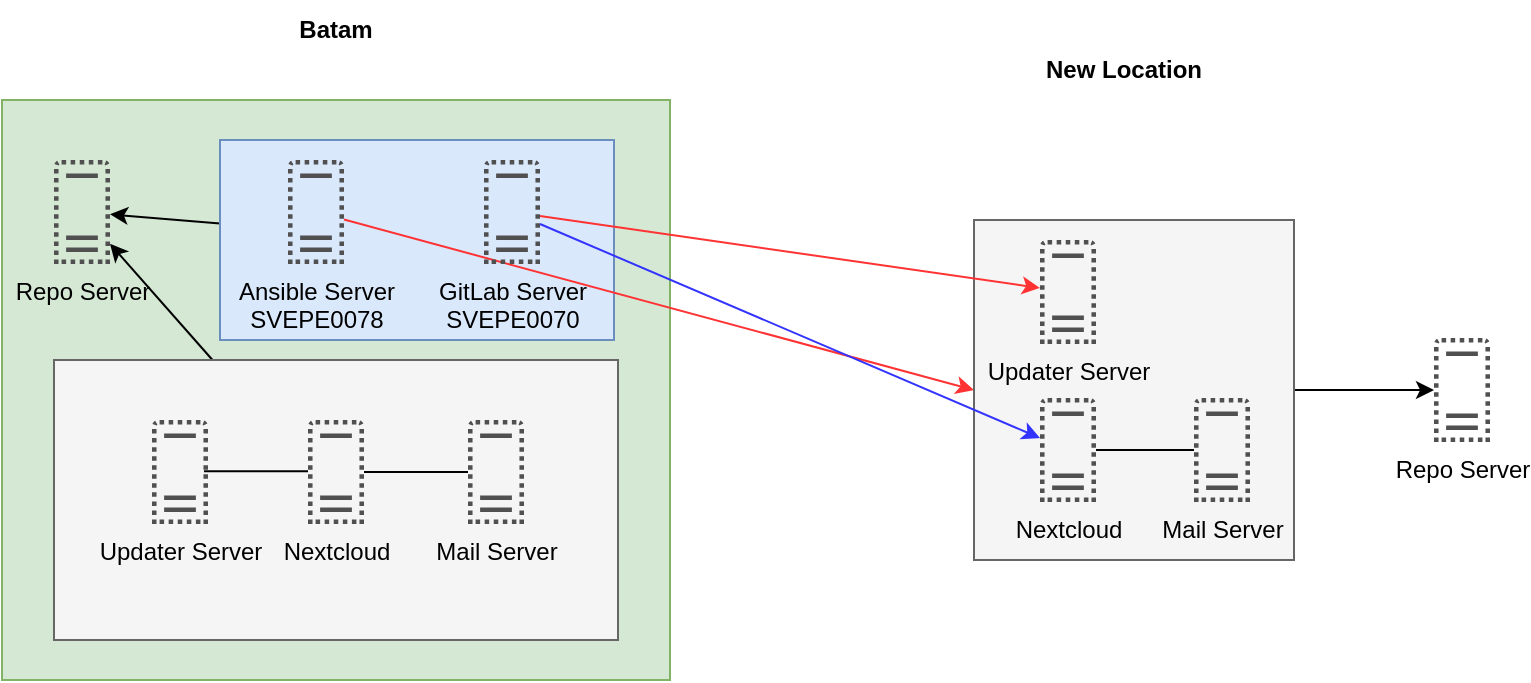 <mxfile version="26.1.1">
  <diagram name="Page-1" id="Yay8gkdrrfTUArw_L0t_">
    <mxGraphModel dx="1155" dy="623" grid="1" gridSize="10" guides="1" tooltips="1" connect="1" arrows="1" fold="1" page="1" pageScale="1" pageWidth="850" pageHeight="1400" math="0" shadow="0">
      <root>
        <mxCell id="0" />
        <mxCell id="1" parent="0" />
        <mxCell id="YleI4EzTrmfIdfU0BML3-26" value="Batam" style="rounded=0;whiteSpace=wrap;html=1;fillColor=#d5e8d4;strokeColor=#82b366;" vertex="1" parent="1">
          <mxGeometry x="24" y="240" width="334" height="290" as="geometry" />
        </mxCell>
        <mxCell id="YleI4EzTrmfIdfU0BML3-45" style="edgeStyle=none;rounded=0;orthogonalLoop=1;jettySize=auto;html=1;" edge="1" parent="1" source="YleI4EzTrmfIdfU0BML3-27" target="YleI4EzTrmfIdfU0BML3-6">
          <mxGeometry relative="1" as="geometry" />
        </mxCell>
        <mxCell id="YleI4EzTrmfIdfU0BML3-27" value="" style="rounded=0;whiteSpace=wrap;html=1;fillColor=#dae8fc;strokeColor=#6c8ebf;" vertex="1" parent="1">
          <mxGeometry x="133" y="260" width="197" height="100" as="geometry" />
        </mxCell>
        <mxCell id="YleI4EzTrmfIdfU0BML3-46" style="edgeStyle=none;rounded=0;orthogonalLoop=1;jettySize=auto;html=1;" edge="1" parent="1" source="YleI4EzTrmfIdfU0BML3-15" target="YleI4EzTrmfIdfU0BML3-6">
          <mxGeometry relative="1" as="geometry" />
        </mxCell>
        <mxCell id="YleI4EzTrmfIdfU0BML3-15" value="" style="rounded=0;whiteSpace=wrap;html=1;fillColor=#f5f5f5;strokeColor=#666666;fontColor=#333333;" vertex="1" parent="1">
          <mxGeometry x="50" y="370" width="282" height="140" as="geometry" />
        </mxCell>
        <mxCell id="YleI4EzTrmfIdfU0BML3-4" value="Nextcloud" style="sketch=0;pointerEvents=1;shadow=0;dashed=0;html=1;strokeColor=none;fillColor=#505050;labelPosition=center;verticalLabelPosition=bottom;verticalAlign=top;outlineConnect=0;align=center;shape=mxgraph.office.servers.virtual_server;" vertex="1" parent="1">
          <mxGeometry x="177" y="400" width="28" height="52" as="geometry" />
        </mxCell>
        <mxCell id="YleI4EzTrmfIdfU0BML3-5" value="Mail Server" style="sketch=0;pointerEvents=1;shadow=0;dashed=0;html=1;strokeColor=none;fillColor=#505050;labelPosition=center;verticalLabelPosition=bottom;verticalAlign=top;outlineConnect=0;align=center;shape=mxgraph.office.servers.virtual_server;" vertex="1" parent="1">
          <mxGeometry x="257" y="400" width="28" height="52" as="geometry" />
        </mxCell>
        <mxCell id="YleI4EzTrmfIdfU0BML3-6" value="Repo Server" style="sketch=0;pointerEvents=1;shadow=0;dashed=0;html=1;strokeColor=none;fillColor=#505050;labelPosition=center;verticalLabelPosition=bottom;verticalAlign=top;outlineConnect=0;align=center;shape=mxgraph.office.servers.virtual_server;" vertex="1" parent="1">
          <mxGeometry x="50" y="270" width="28" height="52" as="geometry" />
        </mxCell>
        <mxCell id="YleI4EzTrmfIdfU0BML3-36" style="edgeStyle=none;rounded=0;orthogonalLoop=1;jettySize=auto;html=1;entryX=0;entryY=0.5;entryDx=0;entryDy=0;strokeColor=#FF3333;" edge="1" parent="1" source="YleI4EzTrmfIdfU0BML3-7" target="YleI4EzTrmfIdfU0BML3-17">
          <mxGeometry relative="1" as="geometry" />
        </mxCell>
        <mxCell id="YleI4EzTrmfIdfU0BML3-7" value="Ansible Server&lt;br&gt;SVEPE0078" style="sketch=0;pointerEvents=1;shadow=0;dashed=0;html=1;strokeColor=none;fillColor=#505050;labelPosition=center;verticalLabelPosition=bottom;verticalAlign=top;outlineConnect=0;align=center;shape=mxgraph.office.servers.virtual_server;" vertex="1" parent="1">
          <mxGeometry x="167" y="270" width="28" height="52" as="geometry" />
        </mxCell>
        <mxCell id="YleI4EzTrmfIdfU0BML3-8" value="Updater Server" style="sketch=0;pointerEvents=1;shadow=0;dashed=0;html=1;strokeColor=none;fillColor=#505050;labelPosition=center;verticalLabelPosition=bottom;verticalAlign=top;outlineConnect=0;align=center;shape=mxgraph.office.servers.virtual_server;" vertex="1" parent="1">
          <mxGeometry x="99" y="400" width="28" height="52" as="geometry" />
        </mxCell>
        <mxCell id="YleI4EzTrmfIdfU0BML3-10" value="GitLab Server&lt;br&gt;SVEPE0070" style="sketch=0;pointerEvents=1;shadow=0;dashed=0;html=1;strokeColor=none;fillColor=#505050;labelPosition=center;verticalLabelPosition=bottom;verticalAlign=top;outlineConnect=0;align=center;shape=mxgraph.office.servers.virtual_server;" vertex="1" parent="1">
          <mxGeometry x="265" y="270" width="28" height="52" as="geometry" />
        </mxCell>
        <mxCell id="YleI4EzTrmfIdfU0BML3-13" value="" style="endArrow=none;html=1;rounded=0;" edge="1" parent="1" source="YleI4EzTrmfIdfU0BML3-4" target="YleI4EzTrmfIdfU0BML3-5">
          <mxGeometry width="50" height="50" relative="1" as="geometry">
            <mxPoint x="205" y="430" as="sourcePoint" />
            <mxPoint x="255" y="380" as="targetPoint" />
          </mxGeometry>
        </mxCell>
        <mxCell id="YleI4EzTrmfIdfU0BML3-16" value="" style="endArrow=none;html=1;rounded=0;" edge="1" parent="1">
          <mxGeometry width="50" height="50" relative="1" as="geometry">
            <mxPoint x="125" y="425.66" as="sourcePoint" />
            <mxPoint x="177" y="425.66" as="targetPoint" />
          </mxGeometry>
        </mxCell>
        <mxCell id="YleI4EzTrmfIdfU0BML3-44" style="edgeStyle=none;rounded=0;orthogonalLoop=1;jettySize=auto;html=1;" edge="1" parent="1" source="YleI4EzTrmfIdfU0BML3-17" target="YleI4EzTrmfIdfU0BML3-20">
          <mxGeometry relative="1" as="geometry" />
        </mxCell>
        <mxCell id="YleI4EzTrmfIdfU0BML3-17" value="" style="rounded=0;whiteSpace=wrap;html=1;fillColor=#f5f5f5;strokeColor=#666666;fontColor=#333333;" vertex="1" parent="1">
          <mxGeometry x="510" y="300" width="160" height="170" as="geometry" />
        </mxCell>
        <mxCell id="YleI4EzTrmfIdfU0BML3-18" value="Nextcloud" style="sketch=0;pointerEvents=1;shadow=0;dashed=0;html=1;strokeColor=none;fillColor=#505050;labelPosition=center;verticalLabelPosition=bottom;verticalAlign=top;outlineConnect=0;align=center;shape=mxgraph.office.servers.virtual_server;" vertex="1" parent="1">
          <mxGeometry x="543" y="389" width="28" height="52" as="geometry" />
        </mxCell>
        <mxCell id="YleI4EzTrmfIdfU0BML3-19" value="Mail Server" style="sketch=0;pointerEvents=1;shadow=0;dashed=0;html=1;strokeColor=none;fillColor=#505050;labelPosition=center;verticalLabelPosition=bottom;verticalAlign=top;outlineConnect=0;align=center;shape=mxgraph.office.servers.virtual_server;" vertex="1" parent="1">
          <mxGeometry x="620" y="389" width="28" height="52" as="geometry" />
        </mxCell>
        <mxCell id="YleI4EzTrmfIdfU0BML3-20" value="Repo Server" style="sketch=0;pointerEvents=1;shadow=0;dashed=0;html=1;strokeColor=none;fillColor=#505050;labelPosition=center;verticalLabelPosition=bottom;verticalAlign=top;outlineConnect=0;align=center;shape=mxgraph.office.servers.virtual_server;" vertex="1" parent="1">
          <mxGeometry x="740" y="359" width="28" height="52" as="geometry" />
        </mxCell>
        <mxCell id="YleI4EzTrmfIdfU0BML3-22" value="Updater Server" style="sketch=0;pointerEvents=1;shadow=0;dashed=0;html=1;strokeColor=none;fillColor=#505050;labelPosition=center;verticalLabelPosition=bottom;verticalAlign=top;outlineConnect=0;align=center;shape=mxgraph.office.servers.virtual_server;" vertex="1" parent="1">
          <mxGeometry x="543" y="310" width="28" height="52" as="geometry" />
        </mxCell>
        <mxCell id="YleI4EzTrmfIdfU0BML3-24" value="" style="endArrow=none;html=1;rounded=0;" edge="1" source="YleI4EzTrmfIdfU0BML3-18" target="YleI4EzTrmfIdfU0BML3-19" parent="1">
          <mxGeometry width="50" height="50" relative="1" as="geometry">
            <mxPoint x="649" y="340" as="sourcePoint" />
            <mxPoint x="699" y="290" as="targetPoint" />
          </mxGeometry>
        </mxCell>
        <mxCell id="YleI4EzTrmfIdfU0BML3-30" value="&lt;b&gt;Batam&lt;/b&gt;" style="text;html=1;align=center;verticalAlign=middle;whiteSpace=wrap;rounded=0;" vertex="1" parent="1">
          <mxGeometry x="161" y="190" width="60" height="30" as="geometry" />
        </mxCell>
        <mxCell id="YleI4EzTrmfIdfU0BML3-31" value="&lt;b&gt;New Location&lt;/b&gt;" style="text;html=1;align=center;verticalAlign=middle;whiteSpace=wrap;rounded=0;" vertex="1" parent="1">
          <mxGeometry x="530" y="210" width="110" height="30" as="geometry" />
        </mxCell>
        <mxCell id="YleI4EzTrmfIdfU0BML3-34" style="edgeStyle=none;rounded=0;orthogonalLoop=1;jettySize=auto;html=1;strokeColor=#FF3333;" edge="1" parent="1" source="YleI4EzTrmfIdfU0BML3-10" target="YleI4EzTrmfIdfU0BML3-22">
          <mxGeometry relative="1" as="geometry" />
        </mxCell>
        <mxCell id="YleI4EzTrmfIdfU0BML3-37" style="edgeStyle=none;rounded=0;orthogonalLoop=1;jettySize=auto;html=1;strokeColor=#3333FF;" edge="1" parent="1" source="YleI4EzTrmfIdfU0BML3-10" target="YleI4EzTrmfIdfU0BML3-18">
          <mxGeometry relative="1" as="geometry" />
        </mxCell>
      </root>
    </mxGraphModel>
  </diagram>
</mxfile>
